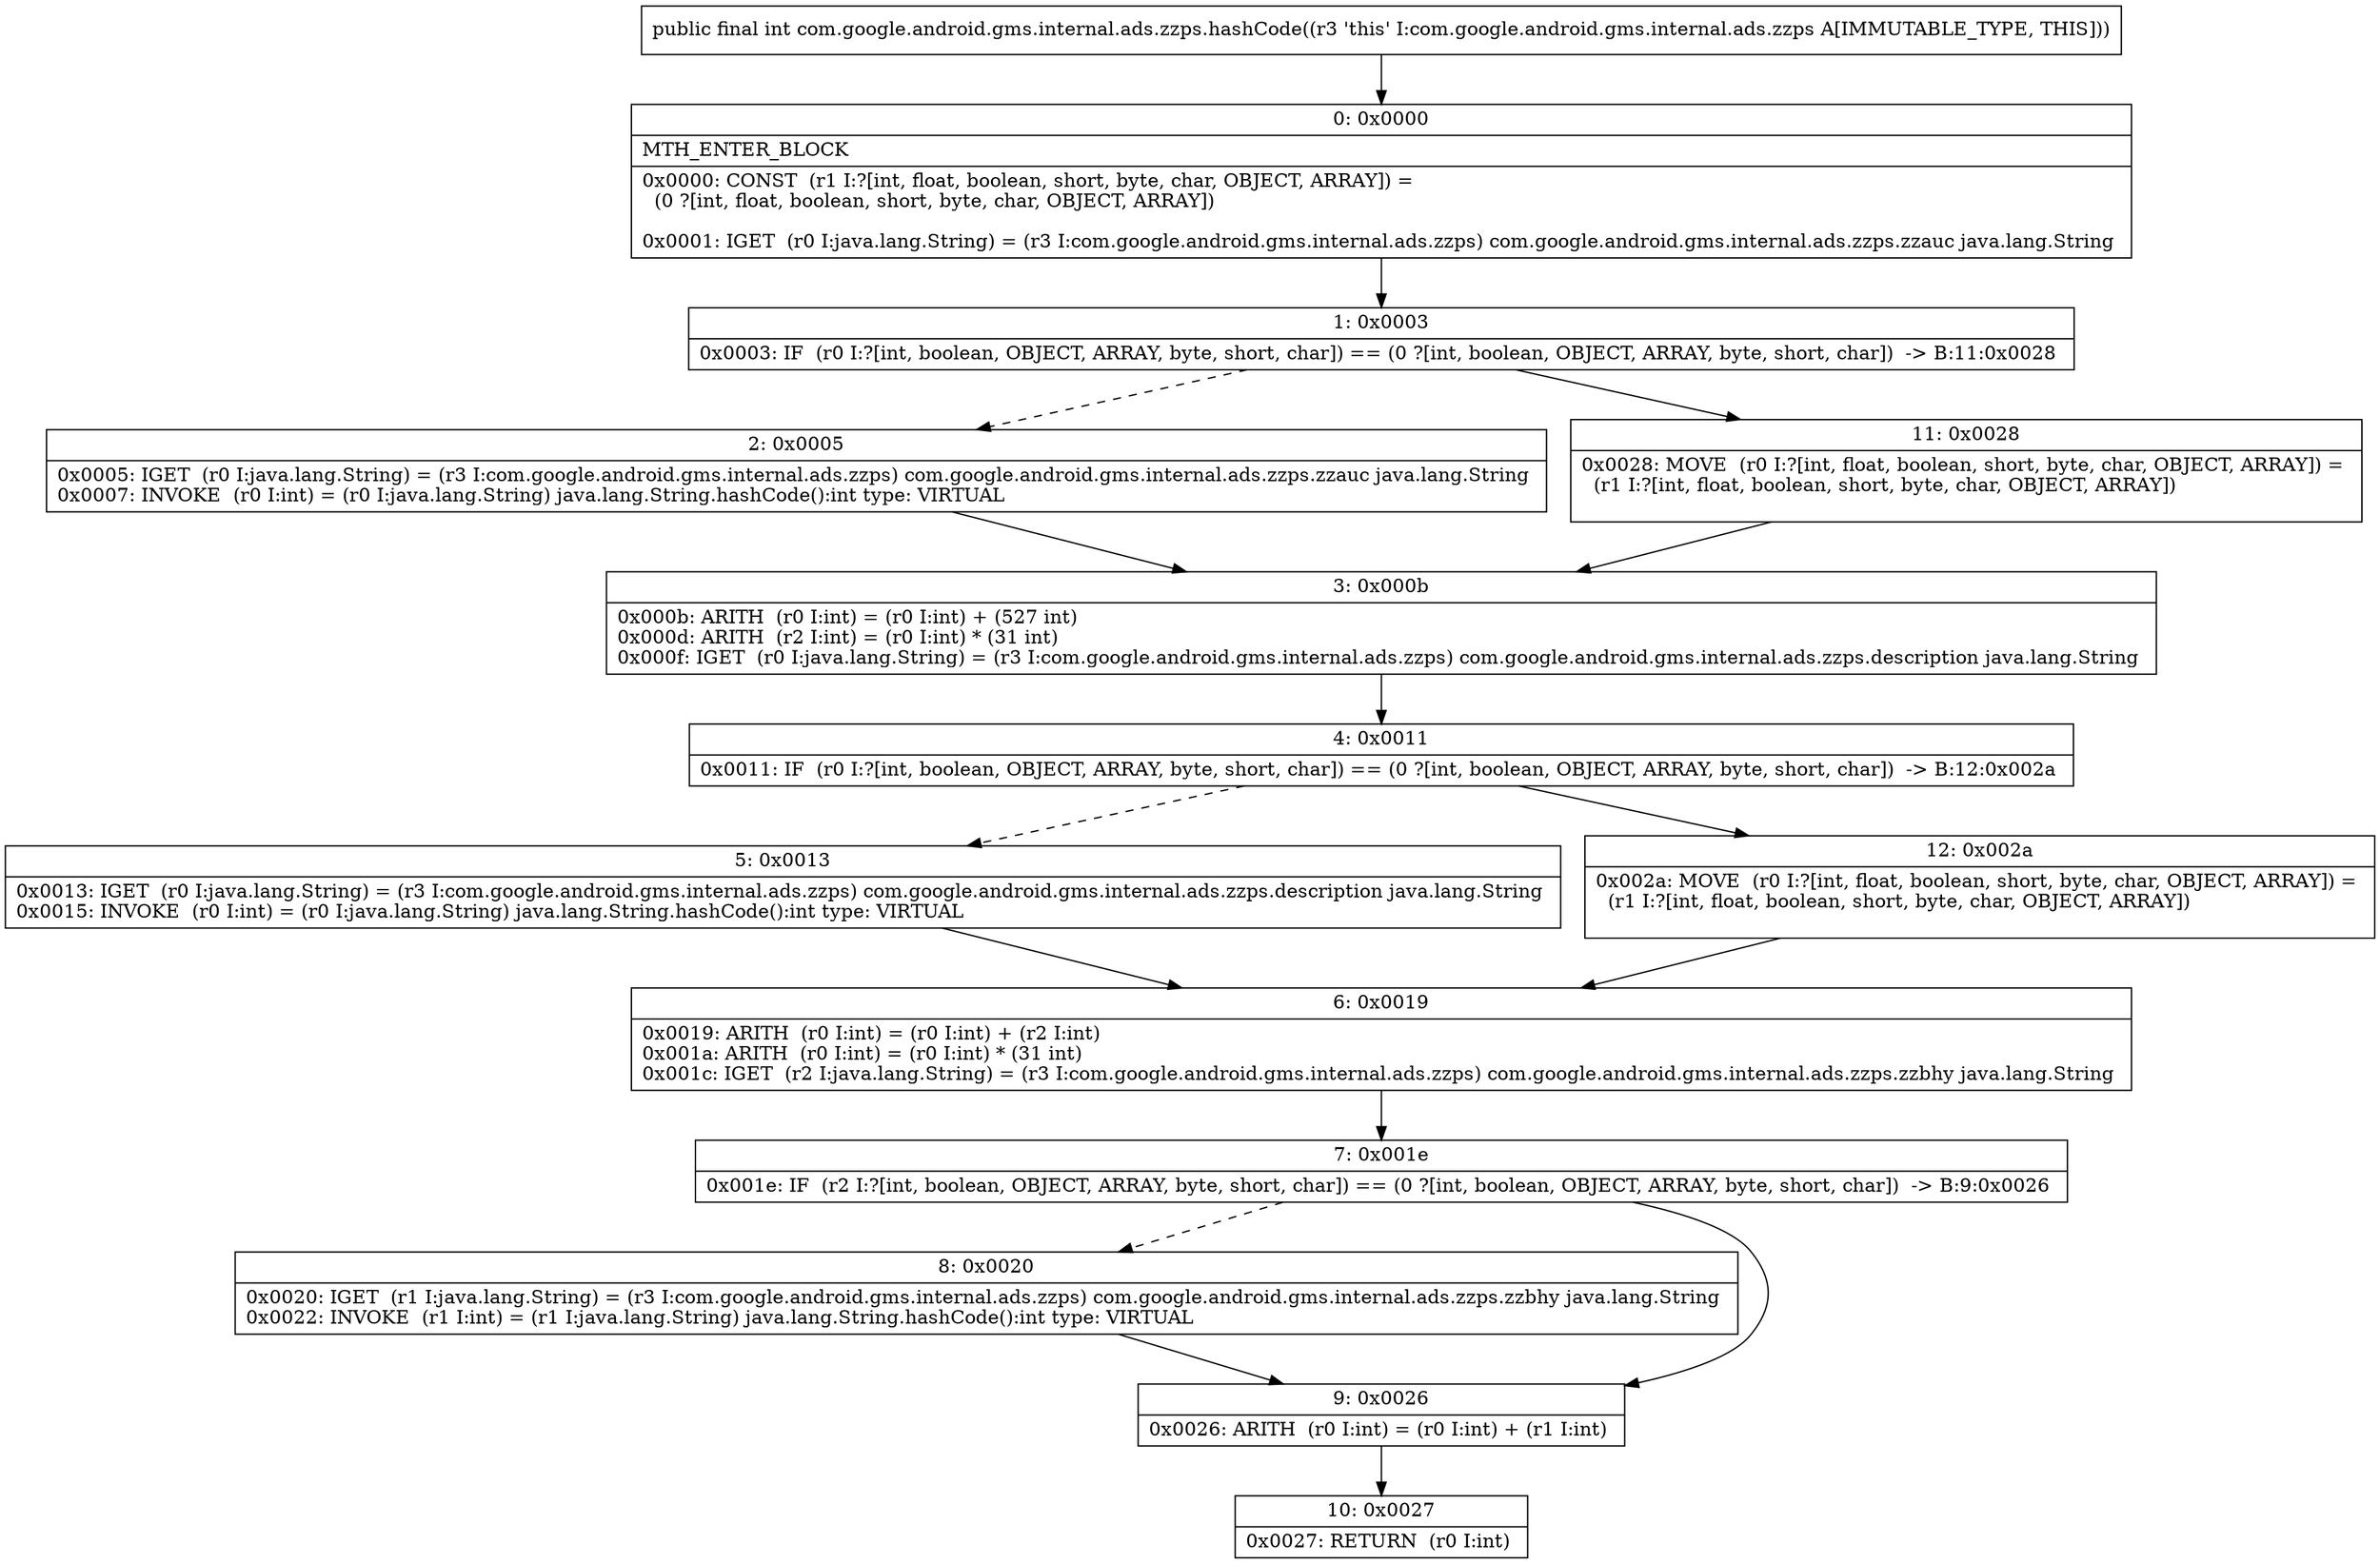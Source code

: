 digraph "CFG forcom.google.android.gms.internal.ads.zzps.hashCode()I" {
Node_0 [shape=record,label="{0\:\ 0x0000|MTH_ENTER_BLOCK\l|0x0000: CONST  (r1 I:?[int, float, boolean, short, byte, char, OBJECT, ARRAY]) = \l  (0 ?[int, float, boolean, short, byte, char, OBJECT, ARRAY])\l \l0x0001: IGET  (r0 I:java.lang.String) = (r3 I:com.google.android.gms.internal.ads.zzps) com.google.android.gms.internal.ads.zzps.zzauc java.lang.String \l}"];
Node_1 [shape=record,label="{1\:\ 0x0003|0x0003: IF  (r0 I:?[int, boolean, OBJECT, ARRAY, byte, short, char]) == (0 ?[int, boolean, OBJECT, ARRAY, byte, short, char])  \-\> B:11:0x0028 \l}"];
Node_2 [shape=record,label="{2\:\ 0x0005|0x0005: IGET  (r0 I:java.lang.String) = (r3 I:com.google.android.gms.internal.ads.zzps) com.google.android.gms.internal.ads.zzps.zzauc java.lang.String \l0x0007: INVOKE  (r0 I:int) = (r0 I:java.lang.String) java.lang.String.hashCode():int type: VIRTUAL \l}"];
Node_3 [shape=record,label="{3\:\ 0x000b|0x000b: ARITH  (r0 I:int) = (r0 I:int) + (527 int) \l0x000d: ARITH  (r2 I:int) = (r0 I:int) * (31 int) \l0x000f: IGET  (r0 I:java.lang.String) = (r3 I:com.google.android.gms.internal.ads.zzps) com.google.android.gms.internal.ads.zzps.description java.lang.String \l}"];
Node_4 [shape=record,label="{4\:\ 0x0011|0x0011: IF  (r0 I:?[int, boolean, OBJECT, ARRAY, byte, short, char]) == (0 ?[int, boolean, OBJECT, ARRAY, byte, short, char])  \-\> B:12:0x002a \l}"];
Node_5 [shape=record,label="{5\:\ 0x0013|0x0013: IGET  (r0 I:java.lang.String) = (r3 I:com.google.android.gms.internal.ads.zzps) com.google.android.gms.internal.ads.zzps.description java.lang.String \l0x0015: INVOKE  (r0 I:int) = (r0 I:java.lang.String) java.lang.String.hashCode():int type: VIRTUAL \l}"];
Node_6 [shape=record,label="{6\:\ 0x0019|0x0019: ARITH  (r0 I:int) = (r0 I:int) + (r2 I:int) \l0x001a: ARITH  (r0 I:int) = (r0 I:int) * (31 int) \l0x001c: IGET  (r2 I:java.lang.String) = (r3 I:com.google.android.gms.internal.ads.zzps) com.google.android.gms.internal.ads.zzps.zzbhy java.lang.String \l}"];
Node_7 [shape=record,label="{7\:\ 0x001e|0x001e: IF  (r2 I:?[int, boolean, OBJECT, ARRAY, byte, short, char]) == (0 ?[int, boolean, OBJECT, ARRAY, byte, short, char])  \-\> B:9:0x0026 \l}"];
Node_8 [shape=record,label="{8\:\ 0x0020|0x0020: IGET  (r1 I:java.lang.String) = (r3 I:com.google.android.gms.internal.ads.zzps) com.google.android.gms.internal.ads.zzps.zzbhy java.lang.String \l0x0022: INVOKE  (r1 I:int) = (r1 I:java.lang.String) java.lang.String.hashCode():int type: VIRTUAL \l}"];
Node_9 [shape=record,label="{9\:\ 0x0026|0x0026: ARITH  (r0 I:int) = (r0 I:int) + (r1 I:int) \l}"];
Node_10 [shape=record,label="{10\:\ 0x0027|0x0027: RETURN  (r0 I:int) \l}"];
Node_11 [shape=record,label="{11\:\ 0x0028|0x0028: MOVE  (r0 I:?[int, float, boolean, short, byte, char, OBJECT, ARRAY]) = \l  (r1 I:?[int, float, boolean, short, byte, char, OBJECT, ARRAY])\l \l}"];
Node_12 [shape=record,label="{12\:\ 0x002a|0x002a: MOVE  (r0 I:?[int, float, boolean, short, byte, char, OBJECT, ARRAY]) = \l  (r1 I:?[int, float, boolean, short, byte, char, OBJECT, ARRAY])\l \l}"];
MethodNode[shape=record,label="{public final int com.google.android.gms.internal.ads.zzps.hashCode((r3 'this' I:com.google.android.gms.internal.ads.zzps A[IMMUTABLE_TYPE, THIS])) }"];
MethodNode -> Node_0;
Node_0 -> Node_1;
Node_1 -> Node_2[style=dashed];
Node_1 -> Node_11;
Node_2 -> Node_3;
Node_3 -> Node_4;
Node_4 -> Node_5[style=dashed];
Node_4 -> Node_12;
Node_5 -> Node_6;
Node_6 -> Node_7;
Node_7 -> Node_8[style=dashed];
Node_7 -> Node_9;
Node_8 -> Node_9;
Node_9 -> Node_10;
Node_11 -> Node_3;
Node_12 -> Node_6;
}

